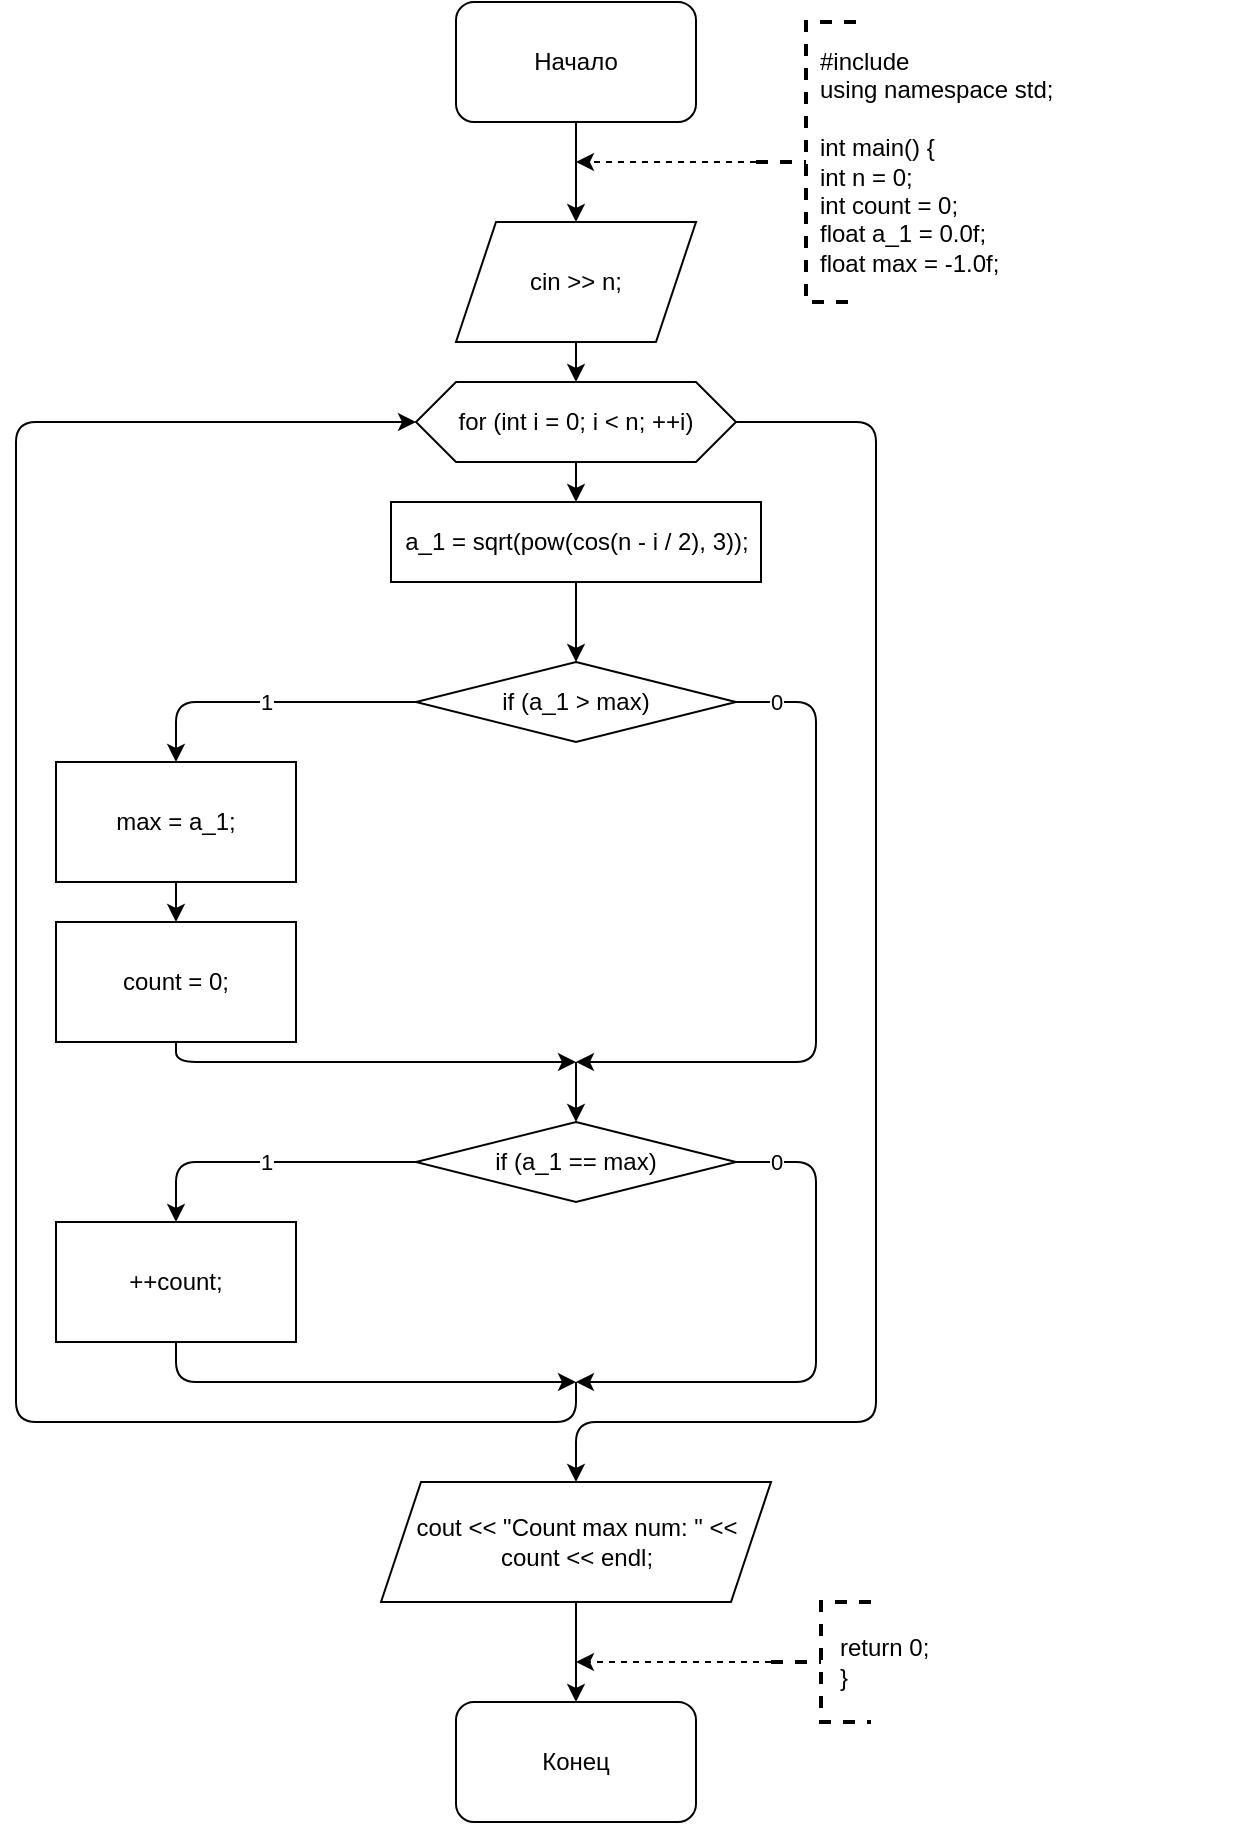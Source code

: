 <mxfile version="13.9.9" type="device"><diagram id="3v4iyaUxGVBf2sr9stm9" name="Страница 1"><mxGraphModel dx="1024" dy="592" grid="1" gridSize="10" guides="1" tooltips="1" connect="1" arrows="1" fold="1" page="1" pageScale="1" pageWidth="827" pageHeight="1169" math="0" shadow="0"><root><mxCell id="0"/><mxCell id="1" parent="0"/><mxCell id="pgTv1vYSwCQvT3G9YjU7-1" style="edgeStyle=orthogonalEdgeStyle;rounded=1;orthogonalLoop=1;jettySize=auto;html=1;entryX=0.5;entryY=0;entryDx=0;entryDy=0;" edge="1" parent="1" source="pgTv1vYSwCQvT3G9YjU7-2" target="pgTv1vYSwCQvT3G9YjU7-4"><mxGeometry relative="1" as="geometry"/></mxCell><mxCell id="pgTv1vYSwCQvT3G9YjU7-2" value="Начало" style="rounded=1;whiteSpace=wrap;html=1;" vertex="1" parent="1"><mxGeometry x="340" y="10" width="120" height="60" as="geometry"/></mxCell><mxCell id="pgTv1vYSwCQvT3G9YjU7-3" style="edgeStyle=orthogonalEdgeStyle;rounded=1;orthogonalLoop=1;jettySize=auto;html=1;" edge="1" parent="1" source="pgTv1vYSwCQvT3G9YjU7-4" target="pgTv1vYSwCQvT3G9YjU7-6"><mxGeometry relative="1" as="geometry"/></mxCell><mxCell id="pgTv1vYSwCQvT3G9YjU7-4" value="cin &amp;gt;&amp;gt; n;" style="shape=parallelogram;perimeter=parallelogramPerimeter;whiteSpace=wrap;html=1;fixedSize=1;" vertex="1" parent="1"><mxGeometry x="340" y="120" width="120" height="60" as="geometry"/></mxCell><mxCell id="pgTv1vYSwCQvT3G9YjU7-5" style="edgeStyle=orthogonalEdgeStyle;rounded=1;orthogonalLoop=1;jettySize=auto;html=1;" edge="1" parent="1" source="pgTv1vYSwCQvT3G9YjU7-6" target="pgTv1vYSwCQvT3G9YjU7-8"><mxGeometry relative="1" as="geometry"/></mxCell><mxCell id="pgTv1vYSwCQvT3G9YjU7-6" value="for (int i = 0; i &amp;lt; n; ++i)" style="shape=hexagon;perimeter=hexagonPerimeter2;whiteSpace=wrap;html=1;fixedSize=1;" vertex="1" parent="1"><mxGeometry x="320" y="200" width="160" height="40" as="geometry"/></mxCell><mxCell id="pgTv1vYSwCQvT3G9YjU7-7" style="edgeStyle=orthogonalEdgeStyle;rounded=1;orthogonalLoop=1;jettySize=auto;html=1;" edge="1" parent="1" source="pgTv1vYSwCQvT3G9YjU7-8" target="pgTv1vYSwCQvT3G9YjU7-10"><mxGeometry relative="1" as="geometry"/></mxCell><mxCell id="pgTv1vYSwCQvT3G9YjU7-8" value="a_1 = sqrt(pow(cos(n - i / 2), 3));" style="rounded=0;whiteSpace=wrap;html=1;" vertex="1" parent="1"><mxGeometry x="307.5" y="260" width="185" height="40" as="geometry"/></mxCell><mxCell id="pgTv1vYSwCQvT3G9YjU7-9" value="1" style="edgeStyle=orthogonalEdgeStyle;rounded=1;orthogonalLoop=1;jettySize=auto;html=1;" edge="1" parent="1" source="pgTv1vYSwCQvT3G9YjU7-10" target="pgTv1vYSwCQvT3G9YjU7-12"><mxGeometry relative="1" as="geometry"><mxPoint x="200" y="400" as="targetPoint"/></mxGeometry></mxCell><mxCell id="pgTv1vYSwCQvT3G9YjU7-10" value="if (a_1 &amp;gt; max)" style="rhombus;whiteSpace=wrap;html=1;" vertex="1" parent="1"><mxGeometry x="320" y="340" width="160" height="40" as="geometry"/></mxCell><mxCell id="pgTv1vYSwCQvT3G9YjU7-11" style="edgeStyle=orthogonalEdgeStyle;rounded=1;orthogonalLoop=1;jettySize=auto;html=1;" edge="1" parent="1" source="pgTv1vYSwCQvT3G9YjU7-12" target="pgTv1vYSwCQvT3G9YjU7-13"><mxGeometry relative="1" as="geometry"/></mxCell><mxCell id="pgTv1vYSwCQvT3G9YjU7-12" value="max = a_1;" style="rounded=0;whiteSpace=wrap;html=1;" vertex="1" parent="1"><mxGeometry x="140" y="390" width="120" height="60" as="geometry"/></mxCell><mxCell id="pgTv1vYSwCQvT3G9YjU7-13" value="count = 0;" style="rounded=0;whiteSpace=wrap;html=1;" vertex="1" parent="1"><mxGeometry x="140" y="470" width="120" height="60" as="geometry"/></mxCell><mxCell id="pgTv1vYSwCQvT3G9YjU7-14" value="0" style="endArrow=classic;html=1;exitX=1;exitY=0.5;exitDx=0;exitDy=0;" edge="1" parent="1" source="pgTv1vYSwCQvT3G9YjU7-10"><mxGeometry x="-0.882" width="50" height="50" relative="1" as="geometry"><mxPoint x="390" y="530" as="sourcePoint"/><mxPoint x="400" y="540" as="targetPoint"/><Array as="points"><mxPoint x="520" y="360"/><mxPoint x="520" y="540"/></Array><mxPoint as="offset"/></mxGeometry></mxCell><mxCell id="pgTv1vYSwCQvT3G9YjU7-15" value="" style="endArrow=classic;html=1;exitX=0.5;exitY=1;exitDx=0;exitDy=0;" edge="1" parent="1" source="pgTv1vYSwCQvT3G9YjU7-13"><mxGeometry width="50" height="50" relative="1" as="geometry"><mxPoint x="390" y="530" as="sourcePoint"/><mxPoint x="400" y="540" as="targetPoint"/><Array as="points"><mxPoint x="200" y="540"/></Array></mxGeometry></mxCell><mxCell id="pgTv1vYSwCQvT3G9YjU7-16" value="" style="endArrow=classic;html=1;" edge="1" parent="1" target="pgTv1vYSwCQvT3G9YjU7-18"><mxGeometry width="50" height="50" relative="1" as="geometry"><mxPoint x="400" y="540" as="sourcePoint"/><mxPoint x="400" y="570" as="targetPoint"/></mxGeometry></mxCell><mxCell id="pgTv1vYSwCQvT3G9YjU7-17" value="1" style="edgeStyle=orthogonalEdgeStyle;rounded=1;orthogonalLoop=1;jettySize=auto;html=1;" edge="1" parent="1" source="pgTv1vYSwCQvT3G9YjU7-18" target="pgTv1vYSwCQvT3G9YjU7-19"><mxGeometry relative="1" as="geometry"><mxPoint x="200" y="620" as="targetPoint"/></mxGeometry></mxCell><mxCell id="pgTv1vYSwCQvT3G9YjU7-18" value="if (a_1 == max)" style="rhombus;whiteSpace=wrap;html=1;" vertex="1" parent="1"><mxGeometry x="320" y="570" width="160" height="40" as="geometry"/></mxCell><mxCell id="pgTv1vYSwCQvT3G9YjU7-19" value="++count;" style="rounded=0;whiteSpace=wrap;html=1;" vertex="1" parent="1"><mxGeometry x="140" y="620" width="120" height="60" as="geometry"/></mxCell><mxCell id="pgTv1vYSwCQvT3G9YjU7-20" value="0" style="endArrow=classic;html=1;exitX=1;exitY=0.5;exitDx=0;exitDy=0;" edge="1" parent="1" source="pgTv1vYSwCQvT3G9YjU7-18"><mxGeometry x="-0.852" width="50" height="50" relative="1" as="geometry"><mxPoint x="390" y="630" as="sourcePoint"/><mxPoint x="400" y="700" as="targetPoint"/><Array as="points"><mxPoint x="520" y="590"/><mxPoint x="520" y="700"/></Array><mxPoint as="offset"/></mxGeometry></mxCell><mxCell id="pgTv1vYSwCQvT3G9YjU7-21" value="" style="endArrow=classic;html=1;exitX=0.5;exitY=1;exitDx=0;exitDy=0;" edge="1" parent="1" source="pgTv1vYSwCQvT3G9YjU7-19"><mxGeometry width="50" height="50" relative="1" as="geometry"><mxPoint x="390" y="630" as="sourcePoint"/><mxPoint x="400" y="700" as="targetPoint"/><Array as="points"><mxPoint x="200" y="700"/></Array></mxGeometry></mxCell><mxCell id="pgTv1vYSwCQvT3G9YjU7-22" value="" style="endArrow=classic;html=1;entryX=0;entryY=0.5;entryDx=0;entryDy=0;" edge="1" parent="1" target="pgTv1vYSwCQvT3G9YjU7-6"><mxGeometry width="50" height="50" relative="1" as="geometry"><mxPoint x="400" y="700" as="sourcePoint"/><mxPoint x="440" y="580" as="targetPoint"/><Array as="points"><mxPoint x="400" y="720"/><mxPoint x="120" y="720"/><mxPoint x="120" y="220"/></Array></mxGeometry></mxCell><mxCell id="pgTv1vYSwCQvT3G9YjU7-23" style="edgeStyle=orthogonalEdgeStyle;rounded=0;orthogonalLoop=1;jettySize=auto;html=1;entryX=0.5;entryY=0;entryDx=0;entryDy=0;" edge="1" parent="1" source="pgTv1vYSwCQvT3G9YjU7-24" target="pgTv1vYSwCQvT3G9YjU7-29"><mxGeometry relative="1" as="geometry"/></mxCell><mxCell id="pgTv1vYSwCQvT3G9YjU7-24" value="cout &amp;lt;&amp;lt; &quot;Count max num: &quot; &amp;lt;&amp;lt; count &amp;lt;&amp;lt; endl;" style="shape=parallelogram;perimeter=parallelogramPerimeter;whiteSpace=wrap;html=1;fixedSize=1;" vertex="1" parent="1"><mxGeometry x="302.5" y="750" width="195" height="60" as="geometry"/></mxCell><mxCell id="pgTv1vYSwCQvT3G9YjU7-25" value="" style="endArrow=classic;html=1;exitX=1;exitY=0.5;exitDx=0;exitDy=0;entryX=0.5;entryY=0;entryDx=0;entryDy=0;" edge="1" parent="1" source="pgTv1vYSwCQvT3G9YjU7-6" target="pgTv1vYSwCQvT3G9YjU7-24"><mxGeometry width="50" height="50" relative="1" as="geometry"><mxPoint x="390" y="620" as="sourcePoint"/><mxPoint x="440" y="570" as="targetPoint"/><Array as="points"><mxPoint x="550" y="220"/><mxPoint x="550" y="720"/><mxPoint x="400" y="720"/></Array></mxGeometry></mxCell><mxCell id="pgTv1vYSwCQvT3G9YjU7-26" style="edgeStyle=orthogonalEdgeStyle;rounded=1;orthogonalLoop=1;jettySize=auto;html=1;dashed=1;" edge="1" parent="1" source="pgTv1vYSwCQvT3G9YjU7-27"><mxGeometry relative="1" as="geometry"><mxPoint x="400" y="90" as="targetPoint"/></mxGeometry></mxCell><mxCell id="pgTv1vYSwCQvT3G9YjU7-27" value="" style="strokeWidth=2;html=1;shape=mxgraph.flowchart.annotation_2;align=left;labelPosition=right;pointerEvents=1;dashed=1;" vertex="1" parent="1"><mxGeometry x="490" y="20" width="50" height="140" as="geometry"/></mxCell><mxCell id="pgTv1vYSwCQvT3G9YjU7-28" value="#include&lt;br&gt;using namespace std;&lt;br&gt;&lt;br&gt;int main() {&lt;br&gt;int n = 0;&lt;br&gt;int count = 0;&lt;br&gt;float a_1 = 0.0f;&lt;br&gt;float max = -1.0f;" style="text;html=1;strokeColor=none;fillColor=none;align=left;verticalAlign=middle;whiteSpace=wrap;rounded=0;dashed=1;" vertex="1" parent="1"><mxGeometry x="520" y="40" width="220" height="100" as="geometry"/></mxCell><mxCell id="pgTv1vYSwCQvT3G9YjU7-29" value="Конец" style="rounded=1;whiteSpace=wrap;html=1;" vertex="1" parent="1"><mxGeometry x="340" y="860" width="120" height="60" as="geometry"/></mxCell><mxCell id="pgTv1vYSwCQvT3G9YjU7-30" style="edgeStyle=orthogonalEdgeStyle;rounded=0;orthogonalLoop=1;jettySize=auto;html=1;dashed=1;" edge="1" parent="1" source="pgTv1vYSwCQvT3G9YjU7-31"><mxGeometry relative="1" as="geometry"><mxPoint x="400" y="840" as="targetPoint"/></mxGeometry></mxCell><mxCell id="pgTv1vYSwCQvT3G9YjU7-31" value="" style="strokeWidth=2;html=1;shape=mxgraph.flowchart.annotation_2;align=left;labelPosition=right;pointerEvents=1;dashed=1;" vertex="1" parent="1"><mxGeometry x="497.5" y="810" width="50" height="60" as="geometry"/></mxCell><mxCell id="pgTv1vYSwCQvT3G9YjU7-32" value="return 0;&lt;br&gt;}" style="text;html=1;strokeColor=none;fillColor=none;align=left;verticalAlign=middle;whiteSpace=wrap;rounded=0;dashed=1;" vertex="1" parent="1"><mxGeometry x="530" y="810" width="120" height="60" as="geometry"/></mxCell></root></mxGraphModel></diagram></mxfile>